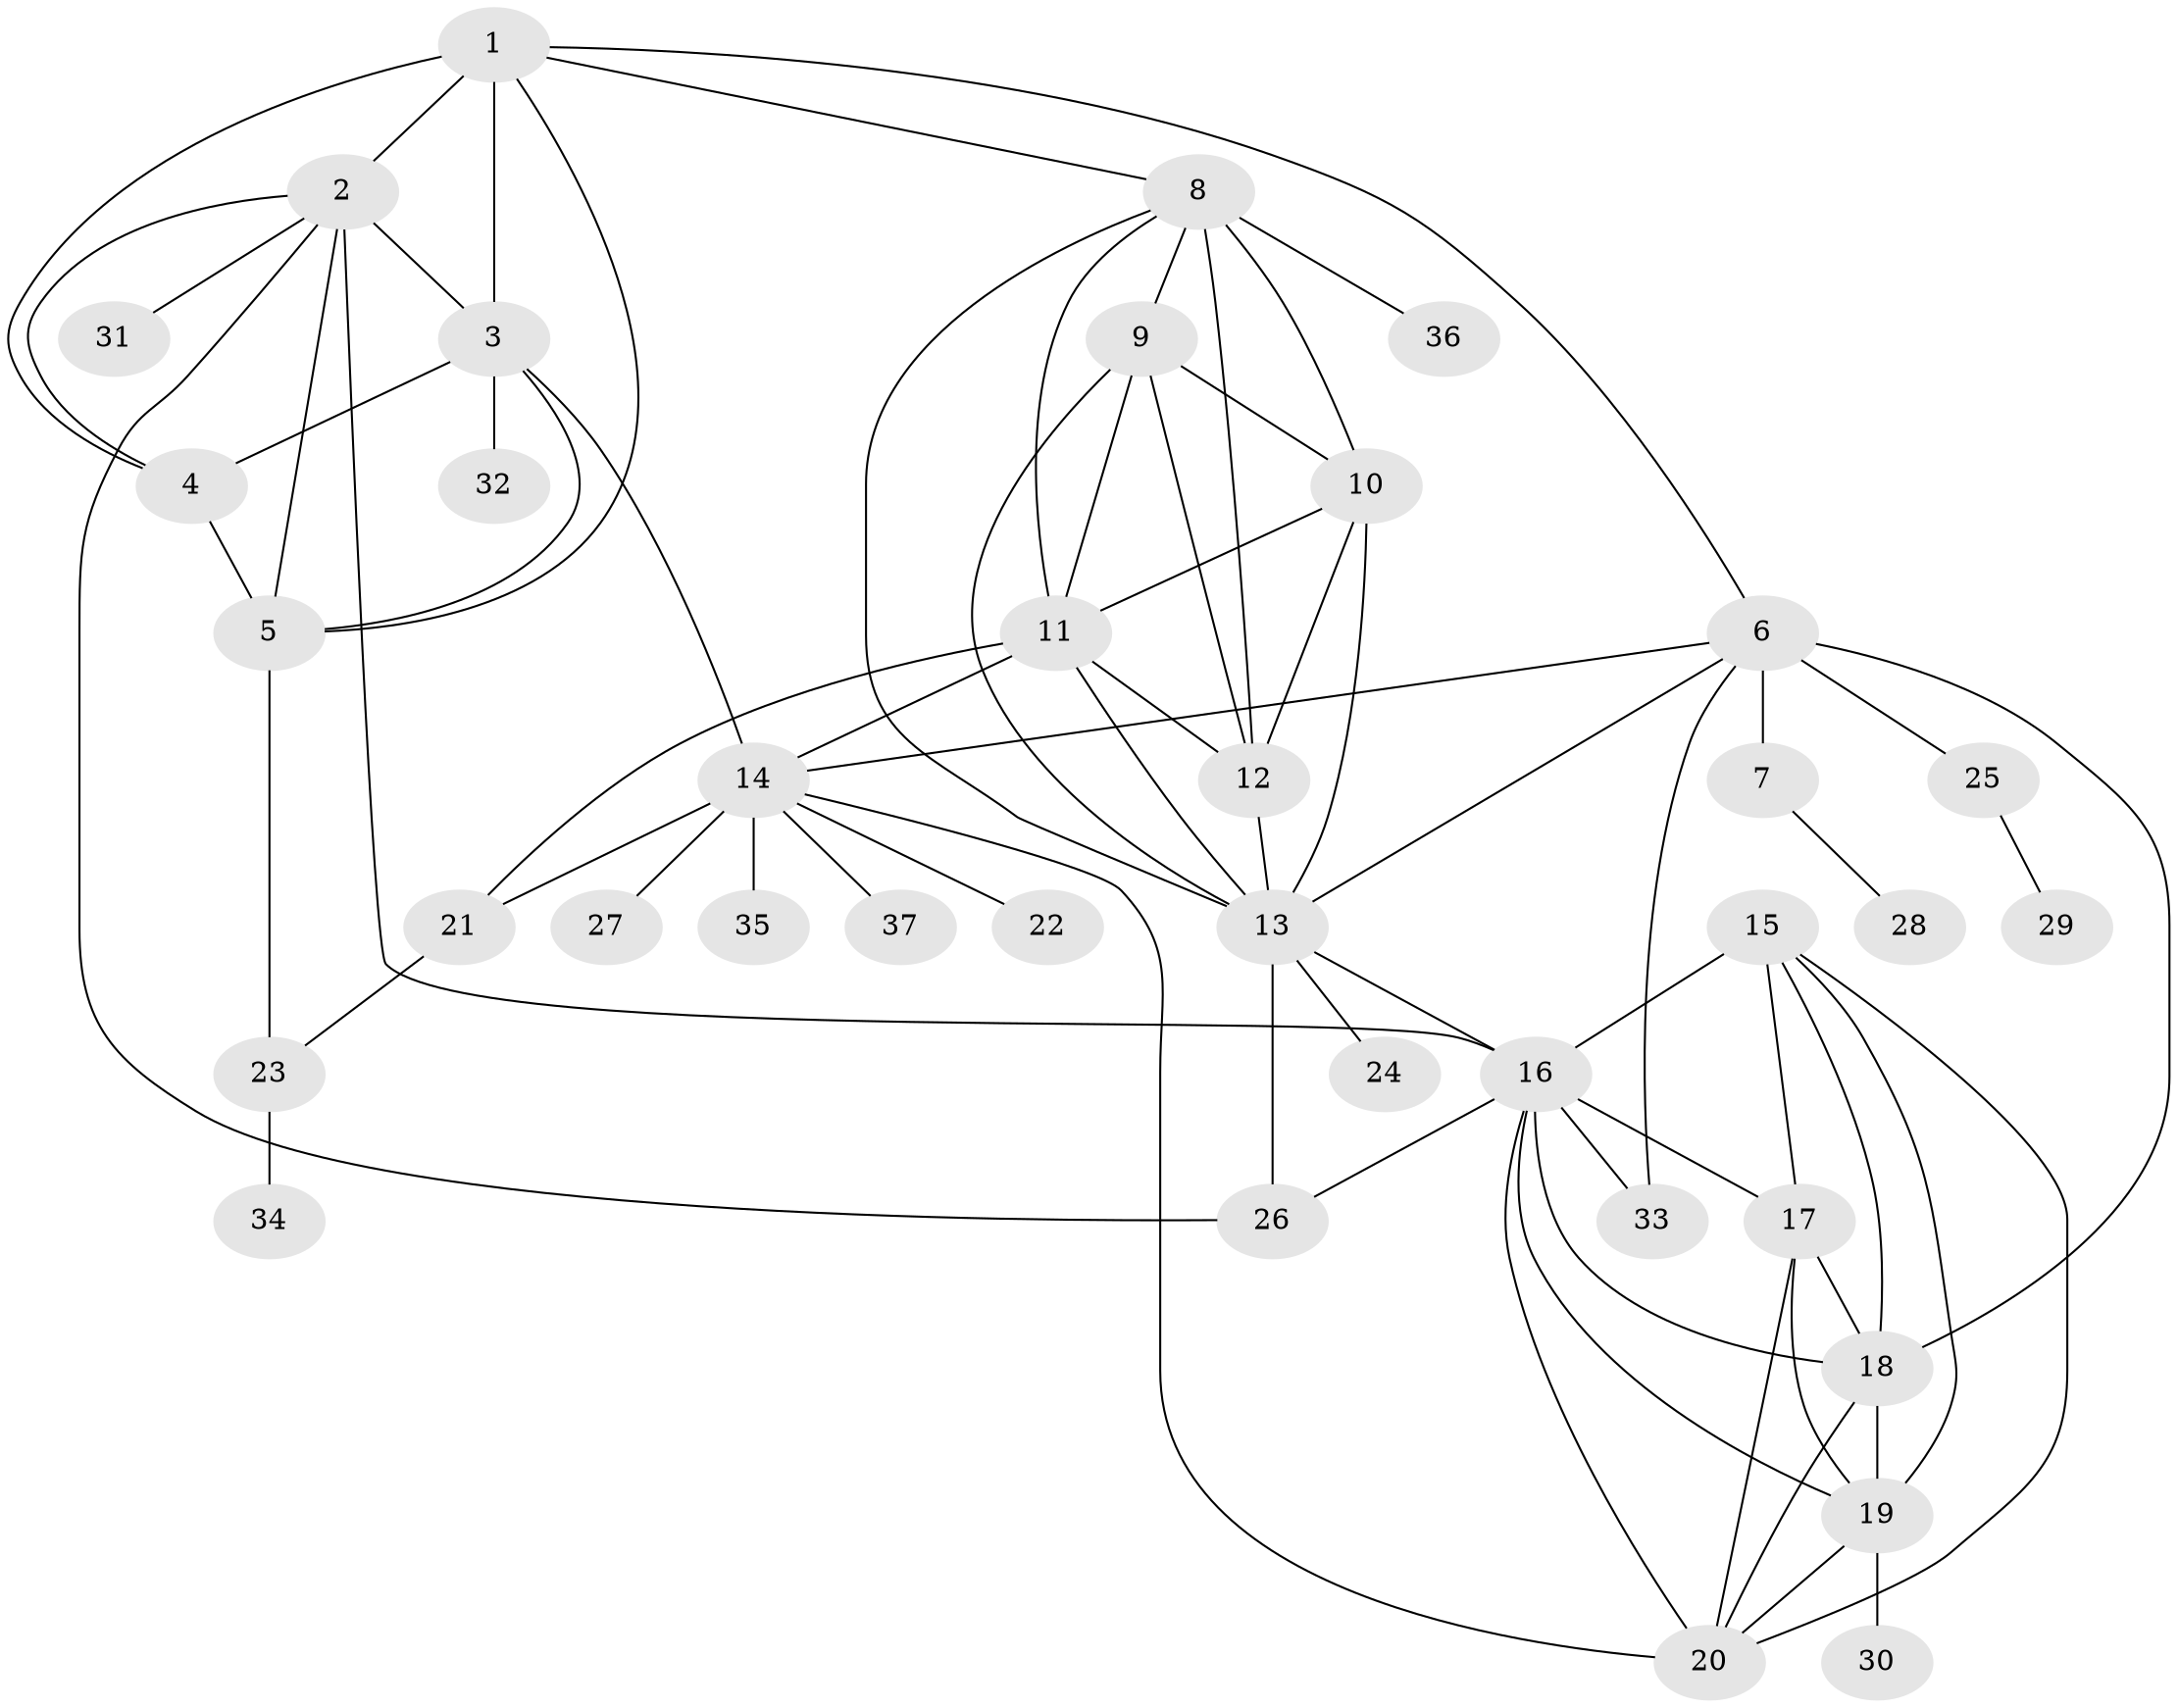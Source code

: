 // original degree distribution, {7: 0.075, 9: 0.016666666666666666, 8: 0.06666666666666667, 5: 0.008333333333333333, 10: 0.016666666666666666, 6: 0.025, 11: 0.016666666666666666, 13: 0.008333333333333333, 12: 0.016666666666666666, 1: 0.6083333333333333, 3: 0.03333333333333333, 2: 0.1, 4: 0.008333333333333333}
// Generated by graph-tools (version 1.1) at 2025/52/03/04/25 22:52:39]
// undirected, 37 vertices, 73 edges
graph export_dot {
  node [color=gray90,style=filled];
  1;
  2;
  3;
  4;
  5;
  6;
  7;
  8;
  9;
  10;
  11;
  12;
  13;
  14;
  15;
  16;
  17;
  18;
  19;
  20;
  21;
  22;
  23;
  24;
  25;
  26;
  27;
  28;
  29;
  30;
  31;
  32;
  33;
  34;
  35;
  36;
  37;
  1 -- 2 [weight=2.0];
  1 -- 3 [weight=2.0];
  1 -- 4 [weight=3.0];
  1 -- 5 [weight=2.0];
  1 -- 6 [weight=1.0];
  1 -- 8 [weight=1.0];
  2 -- 3 [weight=1.0];
  2 -- 4 [weight=1.0];
  2 -- 5 [weight=1.0];
  2 -- 16 [weight=1.0];
  2 -- 26 [weight=1.0];
  2 -- 31 [weight=1.0];
  3 -- 4 [weight=1.0];
  3 -- 5 [weight=1.0];
  3 -- 14 [weight=1.0];
  3 -- 32 [weight=1.0];
  4 -- 5 [weight=1.0];
  5 -- 23 [weight=4.0];
  6 -- 7 [weight=5.0];
  6 -- 13 [weight=1.0];
  6 -- 14 [weight=1.0];
  6 -- 18 [weight=1.0];
  6 -- 25 [weight=1.0];
  6 -- 33 [weight=1.0];
  7 -- 28 [weight=1.0];
  8 -- 9 [weight=1.0];
  8 -- 10 [weight=2.0];
  8 -- 11 [weight=1.0];
  8 -- 12 [weight=1.0];
  8 -- 13 [weight=1.0];
  8 -- 36 [weight=1.0];
  9 -- 10 [weight=1.0];
  9 -- 11 [weight=1.0];
  9 -- 12 [weight=1.0];
  9 -- 13 [weight=1.0];
  10 -- 11 [weight=1.0];
  10 -- 12 [weight=1.0];
  10 -- 13 [weight=1.0];
  11 -- 12 [weight=1.0];
  11 -- 13 [weight=1.0];
  11 -- 14 [weight=1.0];
  11 -- 21 [weight=4.0];
  12 -- 13 [weight=1.0];
  13 -- 16 [weight=1.0];
  13 -- 24 [weight=1.0];
  13 -- 26 [weight=4.0];
  14 -- 20 [weight=1.0];
  14 -- 21 [weight=1.0];
  14 -- 22 [weight=4.0];
  14 -- 27 [weight=3.0];
  14 -- 35 [weight=4.0];
  14 -- 37 [weight=1.0];
  15 -- 16 [weight=1.0];
  15 -- 17 [weight=1.0];
  15 -- 18 [weight=1.0];
  15 -- 19 [weight=1.0];
  15 -- 20 [weight=1.0];
  16 -- 17 [weight=1.0];
  16 -- 18 [weight=1.0];
  16 -- 19 [weight=1.0];
  16 -- 20 [weight=1.0];
  16 -- 26 [weight=1.0];
  16 -- 33 [weight=2.0];
  17 -- 18 [weight=1.0];
  17 -- 19 [weight=1.0];
  17 -- 20 [weight=1.0];
  18 -- 19 [weight=1.0];
  18 -- 20 [weight=1.0];
  19 -- 20 [weight=1.0];
  19 -- 30 [weight=1.0];
  21 -- 23 [weight=1.0];
  23 -- 34 [weight=1.0];
  25 -- 29 [weight=1.0];
}
